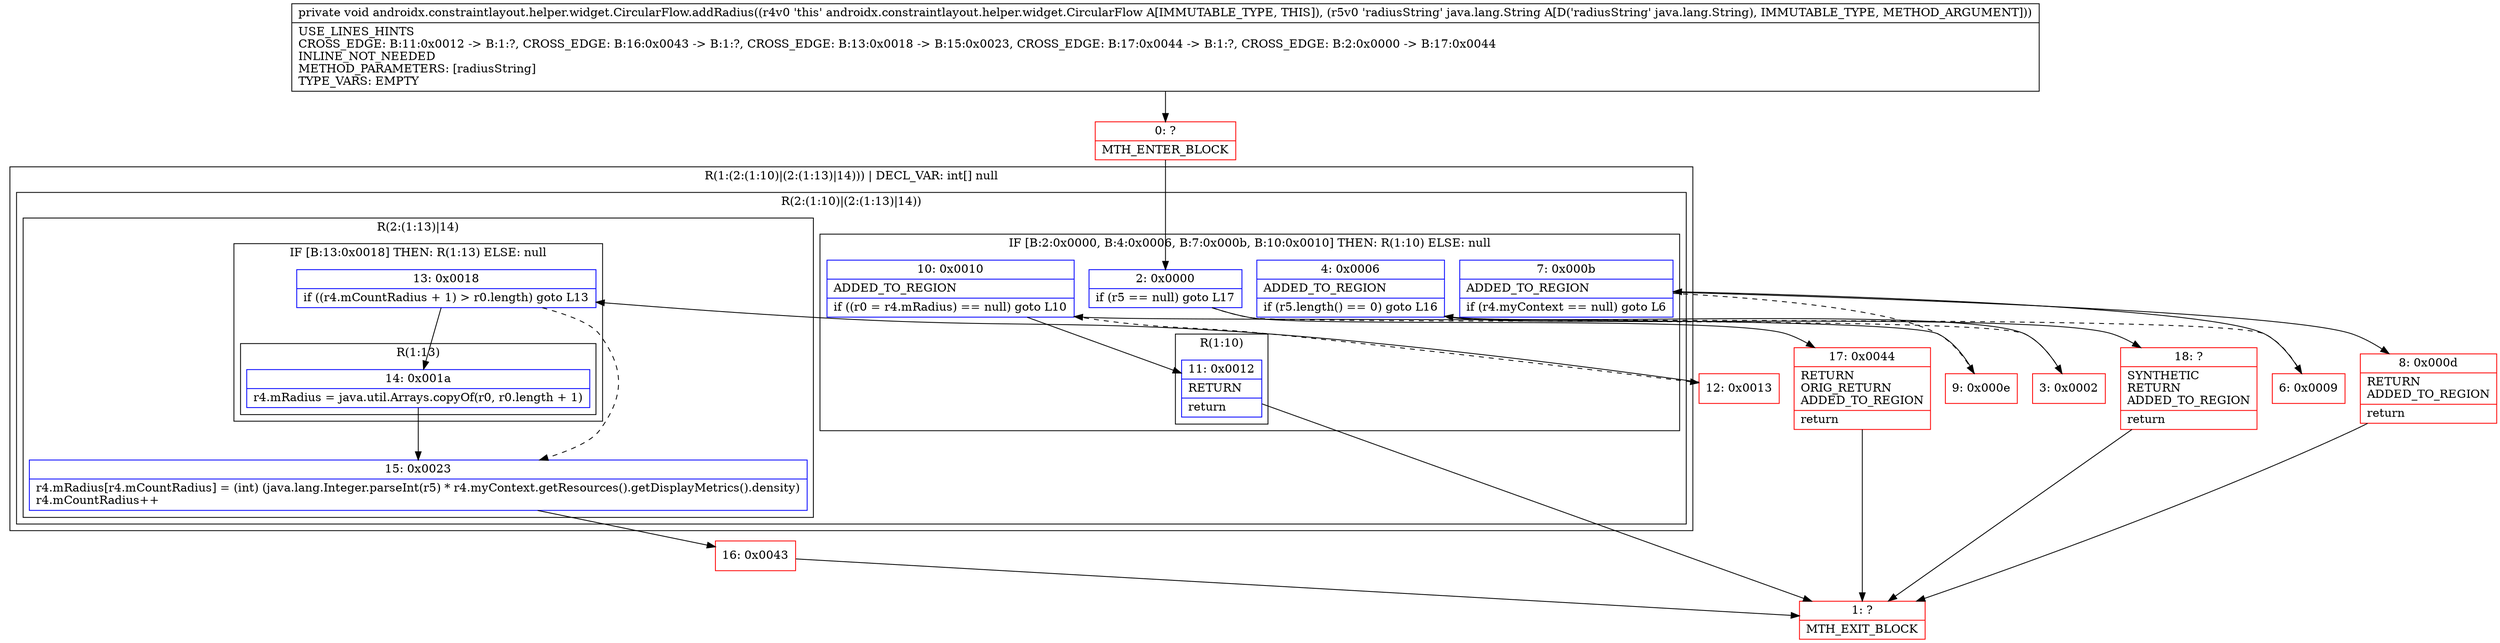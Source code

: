 digraph "CFG forandroidx.constraintlayout.helper.widget.CircularFlow.addRadius(Ljava\/lang\/String;)V" {
subgraph cluster_Region_1222201897 {
label = "R(1:(2:(1:10)|(2:(1:13)|14))) | DECL_VAR: int[] null\l";
node [shape=record,color=blue];
subgraph cluster_Region_472488973 {
label = "R(2:(1:10)|(2:(1:13)|14))";
node [shape=record,color=blue];
subgraph cluster_IfRegion_1797705734 {
label = "IF [B:2:0x0000, B:4:0x0006, B:7:0x000b, B:10:0x0010] THEN: R(1:10) ELSE: null";
node [shape=record,color=blue];
Node_2 [shape=record,label="{2\:\ 0x0000|if (r5 == null) goto L17\l}"];
Node_4 [shape=record,label="{4\:\ 0x0006|ADDED_TO_REGION\l|if (r5.length() == 0) goto L16\l}"];
Node_7 [shape=record,label="{7\:\ 0x000b|ADDED_TO_REGION\l|if (r4.myContext == null) goto L6\l}"];
Node_10 [shape=record,label="{10\:\ 0x0010|ADDED_TO_REGION\l|if ((r0 = r4.mRadius) == null) goto L10\l}"];
subgraph cluster_Region_927518728 {
label = "R(1:10)";
node [shape=record,color=blue];
Node_11 [shape=record,label="{11\:\ 0x0012|RETURN\l|return\l}"];
}
}
subgraph cluster_Region_897750226 {
label = "R(2:(1:13)|14)";
node [shape=record,color=blue];
subgraph cluster_IfRegion_1704701851 {
label = "IF [B:13:0x0018] THEN: R(1:13) ELSE: null";
node [shape=record,color=blue];
Node_13 [shape=record,label="{13\:\ 0x0018|if ((r4.mCountRadius + 1) \> r0.length) goto L13\l}"];
subgraph cluster_Region_954267086 {
label = "R(1:13)";
node [shape=record,color=blue];
Node_14 [shape=record,label="{14\:\ 0x001a|r4.mRadius = java.util.Arrays.copyOf(r0, r0.length + 1)\l}"];
}
}
Node_15 [shape=record,label="{15\:\ 0x0023|r4.mRadius[r4.mCountRadius] = (int) (java.lang.Integer.parseInt(r5) * r4.myContext.getResources().getDisplayMetrics().density)\lr4.mCountRadius++\l}"];
}
}
}
Node_0 [shape=record,color=red,label="{0\:\ ?|MTH_ENTER_BLOCK\l}"];
Node_3 [shape=record,color=red,label="{3\:\ 0x0002}"];
Node_6 [shape=record,color=red,label="{6\:\ 0x0009}"];
Node_8 [shape=record,color=red,label="{8\:\ 0x000d|RETURN\lADDED_TO_REGION\l|return\l}"];
Node_1 [shape=record,color=red,label="{1\:\ ?|MTH_EXIT_BLOCK\l}"];
Node_9 [shape=record,color=red,label="{9\:\ 0x000e}"];
Node_12 [shape=record,color=red,label="{12\:\ 0x0013}"];
Node_16 [shape=record,color=red,label="{16\:\ 0x0043}"];
Node_18 [shape=record,color=red,label="{18\:\ ?|SYNTHETIC\lRETURN\lADDED_TO_REGION\l|return\l}"];
Node_17 [shape=record,color=red,label="{17\:\ 0x0044|RETURN\lORIG_RETURN\lADDED_TO_REGION\l|return\l}"];
MethodNode[shape=record,label="{private void androidx.constraintlayout.helper.widget.CircularFlow.addRadius((r4v0 'this' androidx.constraintlayout.helper.widget.CircularFlow A[IMMUTABLE_TYPE, THIS]), (r5v0 'radiusString' java.lang.String A[D('radiusString' java.lang.String), IMMUTABLE_TYPE, METHOD_ARGUMENT]))  | USE_LINES_HINTS\lCROSS_EDGE: B:11:0x0012 \-\> B:1:?, CROSS_EDGE: B:16:0x0043 \-\> B:1:?, CROSS_EDGE: B:13:0x0018 \-\> B:15:0x0023, CROSS_EDGE: B:17:0x0044 \-\> B:1:?, CROSS_EDGE: B:2:0x0000 \-\> B:17:0x0044\lINLINE_NOT_NEEDED\lMETHOD_PARAMETERS: [radiusString]\lTYPE_VARS: EMPTY\l}"];
MethodNode -> Node_0;Node_2 -> Node_3[style=dashed];
Node_2 -> Node_17;
Node_4 -> Node_6[style=dashed];
Node_4 -> Node_18;
Node_7 -> Node_8;
Node_7 -> Node_9[style=dashed];
Node_10 -> Node_11;
Node_10 -> Node_12[style=dashed];
Node_11 -> Node_1;
Node_13 -> Node_14;
Node_13 -> Node_15[style=dashed];
Node_14 -> Node_15;
Node_15 -> Node_16;
Node_0 -> Node_2;
Node_3 -> Node_4;
Node_6 -> Node_7;
Node_8 -> Node_1;
Node_9 -> Node_10;
Node_12 -> Node_13;
Node_16 -> Node_1;
Node_18 -> Node_1;
Node_17 -> Node_1;
}

